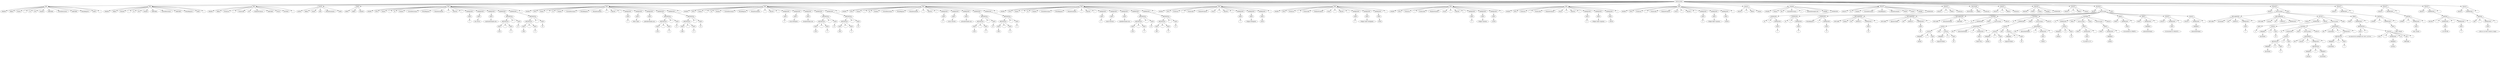 digraph L{ordering="out" 0[label="instrucciones"]0->1
1[label="DDL"]
30[label="CREATE"]
1->30

31[label="TABLE"]
1->31

33[label="Cliente"]
1->33

32[label="("]
1->32

34[label="ID"]
1->34
35[label="INT"]
1->35
36[label="Nombre"]
1->36
37[label="VARCHAR"]
1->37
38[label="CorreoElectronico"]
1->38
39[label="VARCHAR"]
1->39
40[label="FechaRegistro"]
1->40
41[label="DATE"]
1->41

42[label=")"]
1->42


0->2
2[label="DDL"]
43[label="CREATE"]
2->43

44[label="TABLE"]
2->44

46[label="ClienteX"]
2->46

45[label="("]
2->45

47[label="ID"]
2->47
48[label="INT"]
2->48
49[label="Nombre"]
2->49
50[label="VARCHAR"]
2->50
51[label="CorreoElectronico"]
2->51
52[label="VARCHAR"]
2->52
53[label="FechaRegistro"]
2->53
54[label="DATE"]
2->54

55[label=")"]
2->55


0->3
3[label="DDL"]
56[label="CREATE"]
3->56

57[label="TABLE"]
3->57

59[label="Productos"]
3->59

58[label="("]
3->58

60[label="ProductoID"]
3->60
61[label="INT"]
3->61
62[label="NombreProducto"]
3->62
63[label="VARCHAR"]
3->63
64[label="Precio"]
3->64
65[label="DOUBLE"]
3->65

66[label=")"]
3->66


0->4
4[label=ALTER]
67[label="ALTER"]
4->67

68[label="TABLE"]
4->68

69[label="Cliente"]
4->69

70[label="ADD"]
4->70

71[label="FechaNacimiento"]
4->71

72[label="DATE"]
4->72


0->5
5[label=DROP]
73[label="DROP"]
5->73

74[label="TABLE"]
5->74

75[label="ClienteX"]
5->75


0->6
6[label=DML]
76[label="INSERT"]
6->76

77[label="INTO"]
6->77

78[label="Cliente"]
6->78

116[label="("]
6->116

79[label="ID"]
6->79
80[label="Nombre"]
6->80
81[label="CorreoElectronico"]
6->81
82[label="FechaRegistro"]
6->82
83[label="FechaNacimiento"]
6->83

117[label=")"]
6->117

84[label="VALUES"]
6->84

118[label="("]
6->118

85[label="EXPRESION"]
 6->85
86[label="DATO"]
87[label="1"]
 86->87

85->86
88[label="EXPRESION"]
 6->88
89[label="DATO"]
90[label="Ana García"]
 89->90

88->89
91[label="EXPRESION"]
 6->91
92[label="DATO"]
93[label="anaGar@example.com"]
 92->93

91->92
94[label="EXPRESION"]
 6->94
95[label="ARITMETICA"]
96[label="ARITMETICA"]
97[label="DATO"]
98[label="2023"]
 97->98

96->97

99[label="-"]
 96->99

100[label="DATO"]
101[label="4"]
 100->101

96->100


95->96

102[label="-"]
 95->102

103[label="DATO"]
104[label="10"]
 103->104

95->103


94->95
105[label="EXPRESION"]
 6->105
106[label="ARITMETICA"]
107[label="ARITMETICA"]
108[label="DATO"]
109[label="1985"]
 108->109

107->108

110[label="-"]
 107->110

111[label="DATO"]
112[label="8"]
 111->112

107->111


106->107

113[label="-"]
 106->113

114[label="DATO"]
115[label="20"]
 114->115

106->114


105->106

119[label=")"]
6->119


0->7
7[label=DML]
120[label="INSERT"]
7->120

121[label="INTO"]
7->121

122[label="Cliente"]
7->122

160[label="("]
7->160

123[label="ID"]
7->123
124[label="Nombre"]
7->124
125[label="CorreoElectronico"]
7->125
126[label="FechaRegistro"]
7->126
127[label="FechaNacimiento"]
7->127

161[label=")"]
7->161

128[label="VALUES"]
7->128

162[label="("]
7->162

129[label="EXPRESION"]
 7->129
130[label="DATO"]
131[label="2"]
 130->131

129->130
132[label="EXPRESION"]
 7->132
133[label="DATO"]
134[label="Pedro López"]
 133->134

132->133
135[label="EXPRESION"]
 7->135
136[label="DATO"]
137[label="pedro@example.com"]
 136->137

135->136
138[label="EXPRESION"]
 7->138
139[label="ARITMETICA"]
140[label="ARITMETICA"]
141[label="DATO"]
142[label="2023"]
 141->142

140->141

143[label="-"]
 140->143

144[label="DATO"]
145[label="4"]
 144->145

140->144


139->140

146[label="-"]
 139->146

147[label="DATO"]
148[label="12"]
 147->148

139->147


138->139
149[label="EXPRESION"]
 7->149
150[label="ARITMETICA"]
151[label="ARITMETICA"]
152[label="DATO"]
153[label="1990"]
 152->153

151->152

154[label="-"]
 151->154

155[label="DATO"]
156[label="11"]
 155->156

151->155


150->151

157[label="-"]
 150->157

158[label="DATO"]
159[label="15"]
 158->159

150->158


149->150

163[label=")"]
7->163


0->8
8[label=DML]
164[label="INSERT"]
8->164

165[label="INTO"]
8->165

166[label="Cliente"]
8->166

204[label="("]
8->204

167[label="ID"]
8->167
168[label="Nombre"]
8->168
169[label="CorreoElectronico"]
8->169
170[label="FechaRegistro"]
8->170
171[label="FechaNacimiento"]
8->171

205[label=")"]
8->205

172[label="VALUES"]
8->172

206[label="("]
8->206

173[label="EXPRESION"]
 8->173
174[label="DATO"]
175[label="3"]
 174->175

173->174
176[label="EXPRESION"]
 8->176
177[label="DATO"]
178[label="Luisa Rodríguez"]
 177->178

176->177
179[label="EXPRESION"]
 8->179
180[label="DATO"]
181[label="luisa@example.com"]
 180->181

179->180
182[label="EXPRESION"]
 8->182
183[label="ARITMETICA"]
184[label="ARITMETICA"]
185[label="DATO"]
186[label="2023"]
 185->186

184->185

187[label="-"]
 184->187

188[label="DATO"]
189[label="4"]
 188->189

184->188


183->184

190[label="-"]
 183->190

191[label="DATO"]
192[label="14"]
 191->192

183->191


182->183
193[label="EXPRESION"]
 8->193
194[label="ARITMETICA"]
195[label="ARITMETICA"]
196[label="DATO"]
197[label="1982"]
 196->197

195->196

198[label="-"]
 195->198

199[label="DATO"]
200[label="3"]
 199->200

195->199


194->195

201[label="-"]
 194->201

202[label="DATO"]
203[label="25"]
 202->203

194->202


193->194

207[label=")"]
8->207


0->9
9[label=DML]
208[label="INSERT"]
9->208

209[label="INTO"]
9->209

210[label="Cliente"]
9->210

248[label="("]
9->248

211[label="ID"]
9->211
212[label="Nombre"]
9->212
213[label="CorreoElectronico"]
9->213
214[label="FechaRegistro"]
9->214
215[label="FechaNacimiento"]
9->215

249[label=")"]
9->249

216[label="VALUES"]
9->216

250[label="("]
9->250

217[label="EXPRESION"]
 9->217
218[label="DATO"]
219[label="4"]
 218->219

217->218
220[label="EXPRESION"]
 9->220
221[label="DATO"]
222[label="Carlos Sánchez"]
 221->222

220->221
223[label="EXPRESION"]
 9->223
224[label="DATO"]
225[label="carlos@example.com"]
 224->225

223->224
226[label="EXPRESION"]
 9->226
227[label="ARITMETICA"]
228[label="ARITMETICA"]
229[label="DATO"]
230[label="2023"]
 229->230

228->229

231[label="-"]
 228->231

232[label="DATO"]
233[label="4"]
 232->233

228->232


227->228

234[label="-"]
 227->234

235[label="DATO"]
236[label="16"]
 235->236

227->235


226->227
237[label="EXPRESION"]
 9->237
238[label="ARITMETICA"]
239[label="ARITMETICA"]
240[label="DATO"]
241[label="1995"]
 240->241

239->240

242[label="-"]
 239->242

243[label="DATO"]
244[label="9"]
 243->244

239->243


238->239

245[label="-"]
 238->245

246[label="DATO"]
247[label="3"]
 246->247

238->246


237->238

251[label=")"]
9->251


0->10
10[label=DML]
252[label="INSERT"]
10->252

253[label="INTO"]
10->253

254[label="Cliente"]
10->254

292[label="("]
10->292

255[label="ID"]
10->255
256[label="Nombre"]
10->256
257[label="CorreoElectronico"]
10->257
258[label="FechaRegistro"]
10->258
259[label="FechaNacimiento"]
10->259

293[label=")"]
10->293

260[label="VALUES"]
10->260

294[label="("]
10->294

261[label="EXPRESION"]
 10->261
262[label="DATO"]
263[label="5"]
 262->263

261->262
264[label="EXPRESION"]
 10->264
265[label="DATO"]
266[label="Isabel Martínez"]
 265->266

264->265
267[label="EXPRESION"]
 10->267
268[label="DATO"]
269[label="isabel@example.com"]
 268->269

267->268
270[label="EXPRESION"]
 10->270
271[label="ARITMETICA"]
272[label="ARITMETICA"]
273[label="DATO"]
274[label="2023"]
 273->274

272->273

275[label="-"]
 272->275

276[label="DATO"]
277[label="4"]
 276->277

272->276


271->272

278[label="-"]
 271->278

279[label="DATO"]
280[label="18"]
 279->280

271->279


270->271
281[label="EXPRESION"]
 10->281
282[label="ARITMETICA"]
283[label="ARITMETICA"]
284[label="DATO"]
285[label="1987"]
 284->285

283->284

286[label="-"]
 283->286

287[label="DATO"]
288[label="6"]
 287->288

283->287


282->283

289[label="-"]
 282->289

290[label="DATO"]
291[label="12"]
 290->291

282->290


281->282

295[label=")"]
10->295


0->11
11[label=DML]
296[label="INSERT"]
11->296

297[label="INTO"]
11->297

298[label="Productos"]
11->298

312[label="("]
11->312

299[label="ProductoID"]
11->299
300[label="NombreProducto"]
11->300
301[label="Precio"]
11->301

313[label=")"]
11->313

302[label="VALUES"]
11->302

314[label="("]
11->314

303[label="EXPRESION"]
 11->303
304[label="DATO"]
305[label="1"]
 304->305

303->304
306[label="EXPRESION"]
 11->306
307[label="DATO"]
308[label="Widget Inteligente"]
 307->308

306->307
309[label="EXPRESION"]
 11->309
310[label="DATO"]
311[label="49.99"]
 310->311

309->310

315[label=")"]
11->315


0->12
12[label=DML]
316[label="INSERT"]
12->316

317[label="INTO"]
12->317

318[label="Productos"]
12->318

332[label="("]
12->332

319[label="ProductoID"]
12->319
320[label="NombreProducto"]
12->320
321[label="Precio"]
12->321

333[label=")"]
12->333

322[label="VALUES"]
12->322

334[label="("]
12->334

323[label="EXPRESION"]
 12->323
324[label="DATO"]
325[label="2"]
 324->325

323->324
326[label="EXPRESION"]
 12->326
327[label="DATO"]
328[label="Widget Súper Inteligente"]
 327->328

326->327
329[label="EXPRESION"]
 12->329
330[label="DATO"]
331[label="99.99"]
 330->331

329->330

335[label=")"]
12->335


0->13
13[label=DML]
336[label="INSERT"]
13->336

337[label="INTO"]
13->337

338[label="Productos"]
13->338

352[label="("]
13->352

339[label="ProductoID"]
13->339
340[label="NombreProducto"]
13->340
341[label="Precio"]
13->341

353[label=")"]
13->353

342[label="VALUES"]
13->342

354[label="("]
13->354

343[label="EXPRESION"]
 13->343
344[label="DATO"]
345[label="3"]
 344->345

343->344
346[label="EXPRESION"]
 13->346
347[label="DATO"]
348[label="Widget Supremo"]
 347->348

346->347
349[label="EXPRESION"]
 13->349
350[label="DATO"]
351[label="149.99"]
 350->351

349->350

355[label=")"]
13->355


0->14
14[label=DML]
356[label="INSERT"]
14->356

357[label="INTO"]
14->357

358[label="Productos"]
14->358

372[label="("]
14->372

359[label="ProductoID"]
14->359
360[label="NombreProducto"]
14->360
361[label="Precio"]
14->361

373[label=")"]
14->373

362[label="VALUES"]
14->362

374[label="("]
14->374

363[label="EXPRESION"]
 14->363
364[label="DATO"]
365[label="4"]
 364->365

363->364
366[label="EXPRESION"]
 14->366
367[label="DATO"]
368[label="Widget Súper Supremo"]
 367->368

366->367
369[label="EXPRESION"]
 14->369
370[label="DATO"]
371[label="199.99"]
 370->371

369->370

375[label=")"]
14->375


0->15
15[label=DML]
376[label="INSERT"]
15->376

377[label="INTO"]
15->377

378[label="Productos"]
15->378

392[label="("]
15->392

379[label="ProductoID"]
15->379
380[label="NombreProducto"]
15->380
381[label="Precio"]
15->381

393[label=")"]
15->393

382[label="VALUES"]
15->382

394[label="("]
15->394

383[label="EXPRESION"]
 15->383
384[label="DATO"]
385[label="5"]
 384->385

383->384
386[label="EXPRESION"]
 15->386
387[label="DATO"]
388[label="Widget Hiper Supremo"]
 387->388

386->387
389[label="EXPRESION"]
 15->389
390[label="DATO"]
391[label="299.99"]
 390->391

389->390

395[label=")"]
15->395


0->16
16[label=SELECT]
396[label="SELECT"]
16->396

397[label="*"]
16->397

398[label="FROM"]
16->398

399[label="Cliente"]
16->399


0->17
17[label=UPDATE]
400[label="UPDATE"]
17->400

401[label="Cliente"]
17->401

402[label="SET"]
17->402

403[label="CorreoElectronico"]
17->403
404[label="="]
17->404
405[label="anaGar@example.com"]
17->405

406[label="WHERE"]
17->406

407[label="CONDICION"]
 17->407

408[label="CONDICION"]
409[label="ID"]
408->409

410[label="="]
408->410

411[label="EXPRESION"]
 408->411

412[label="DATO"]
413[label="1"]
 412->413

411->412


407->408

0->18
18[label=SELECT]
414[label="SELECT"]
18->414

415[label="ID"]
18->415
416[label="Nombre"]
18->416
417[label="CorreoElectronico"]
18->417
418[label="FechaRegistro"]
18->418
419[label="FechaNacimiento"]
18->419

420[label="FROM"]
18->420

421[label="Cliente"]
18->421

422[label="WHERE"]
18->422

423[label="CONDICION"]
 18->423

424[label="CONDICION"]
425[label="ID"]
424->425

426[label="="]
424->426

427[label="EXPRESION"]
 424->427

428[label="DATO"]
429[label="1"]
 428->429

427->428


423->424

0->19
19[label=SELECT]
430[label="SELECT"]
19->430

431[label="*"]
19->431

432[label="FROM"]
19->432

433[label="Productos"]
19->433


0->20
20[label=TRUNCATE]
434[label="TRUNCATE"]
20->434

435[label="TABLE"]
20->435

436[label="Productos"]
20->436


0->21
21[label=SELECT]
437[label="SELECT"]
21->437

438[label="*"]
21->438

439[label="FROM"]
21->439

440[label="Productos"]
21->440


0->22
22[label="DELETE"]
441[label="DELETE"]
22->441

442[label="FROM"]
22->442

443[label="Cliente"]
22->443

444[label="WHERE"]
22->444

445[label="CONDICION"]
 22->445

445->446
446[label="CONDICION"]
447[label="FechaRegistro"]
446->447

448[label="="]
446->448

449[label="EXPRESION"]
 446->449

450[label="DATO"]
451[label="-0"]
 450->451

449->450


0->23
23[label=SELECT]
452[label="SELECT"]
23->452

453[label="*"]
23->453

454[label="FROM"]
23->454

455[label="Cliente"]
23->455


0->24
24[label="BLOQUE"]
457[label="BEGIN"]
24->457

456[label="instrucciones"]
24->456

458[label="END"]
24->458

456->459
459[label="DECLARATION"]
469[label="DECLARE"]
459->469

470[label="@edad"]
459->470

471[label="INT"]
459->471

472[label="DEFAULT"]
459->472

474[label="EXPRESION"]
 459->474

473[label=";"]
459->473

475[label="DATO"]
476[label="25"]
 475->476

474->475

456->460
460[label="DECLARATION"]
477[label="DECLARE"]
460->477

478[label="@puntosTalent"]
460->478

479[label="INT"]
460->479

480[label="DEFAULT"]
460->480

482[label="EXPRESION"]
 460->482

481[label=";"]
460->481

483[label="DATO"]
484[label="90"]
 483->484

482->483

456->461
461[label="DECLARACION"]
485[label="DECLARE"]
 461->485

486[label="@resultadoTalent"]
 461->486

487[label="VARCHAR"]
 461->487

488[label=";"]
 461->488


456->462
462[label="CONTROL"]
490[label="IF"]
462->490

501[label="EXPRESION"]
 462->501

491[label="THEN"]
462->491

502[label="LOGICA"]
503[label="LOGICA"]
504[label="VARIABLE"]
505[label="@edad"]
 504->505

503->504

506[label=">"]
 503->506

507[label="DATO"]
508[label="18"]
 507->508

503->507


502->503

509[label="AND"]
 502->509

510[label="LOGICA"]
511[label="VARIABLE"]
512[label="@puntosTalent"]
 511->512

510->511

513[label=">="]
 510->513

514[label="DATO"]
515[label="80"]
 514->515

510->514


502->510


501->502

489[label="instrucciones"]
462->489

489->493
493[label="ASSIGMENT"]
494[label="SET"]
493->494

495[label="@resultadoTalent"]
493->495

497[label="="]
493->497

498[label="EXPRESION"]
 493->498

496[label=";"]
493->496

499[label="DATO"]
500[label="Talent Plus"]
 499->500

498->499


492[label="END IF"]
462->492

456->463
463[label="CONTROL"]
517[label="IF"]
463->517

528[label="EXPRESION"]
 463->528

518[label="THEN"]
463->518

529[label="LOGICA"]
530[label="LOGICA"]
531[label="VARIABLE"]
532[label="@edad"]
 531->532

530->531

533[label=">"]
 530->533

534[label="DATO"]
535[label="18"]
 534->535

530->534


529->530

536[label="AND"]
 529->536

537[label="LOGICA"]
538[label="VARIABLE"]
539[label="@puntosTalent"]
 538->539

537->538

540[label="<"]
 537->540

541[label="DATO"]
542[label="80"]
 541->542

537->541


529->537


528->529

516[label="instrucciones"]
463->516

516->520
520[label="ASSIGMENT"]
521[label="SET"]
520->521

522[label="@resultadoTalent"]
520->522

524[label="="]
520->524

525[label="EXPRESION"]
 520->525

523[label=";"]
520->523

526[label="DATO"]
527[label="\"Talent\""]
 526->527

525->526


519[label="END IF"]
463->519

456->464
464[label="CONTROL"]
545[label="IF"]
464->545

561[label="EXPRESION"]
 464->561

562[label="LOGICA"]
563[label="VARIABLE"]
564[label="@edad"]
 563->564

562->563

565[label="=="]
 562->565

566[label="DATO"]
567[label="10"]
 566->567

562->566


561->562

547[label="THEN"]
464->547

543[label="instrucciones"]
464->543

543->549
549[label="PRINT"]
550[label="PRINT"]
 549->550

552[label="EXPRESION"]
 549->552

551[label=";"]
 549->551

553[label="DATO"]
554[label="\"La edad es 10\""]
 553->554

552->553


546[label="ELSE"]
464->546

544[label="instrucciones"]
464->544

544->555
555[label="PRINT"]
556[label="PRINT"]
 555->556

558[label="EXPRESION"]
 555->558

557[label=";"]
 555->557

559[label="VARIABLE"]
560[label="@edad"]
 559->560

558->559


548[label="END IF"]
464->548

456->465
465[label="PRINT"]
568[label="PRINT"]
 465->568

570[label="EXPRESION"]
 465->570

569[label=";"]
 465->569

571[label="DATO"]
572[label="El resultado es (PRINT):"]
 571->572

570->571

456->466
466[label="PRINT"]
573[label="PRINT"]
 466->573

575[label="EXPRESION"]
 466->575

574[label=";"]
 466->574

576[label="VARIABLE"]
577[label="@resultadoTalent"]
 576->577

575->576

456->467
467[label="SELECT"]
578[label="SELECT"]
 467->578

580[label="EXPRESION"]
 467->580

579[label=";"]
 467->579

581[label="DATO"]
582[label="El resultado es (SELECT):"]
 581->582

580->581

456->468
468[label="SELECT"]
583[label="SELECT"]
 468->583

585[label="EXPRESION"]
 468->585

584[label=";"]
 468->584

586[label="VARIABLE"]
587[label="@resultadoTalent"]
 586->587

585->586



0->25
25[label="BLOQUE"]
589[label="BEGIN"]
25->589

588[label="instrucciones"]
25->588

590[label="END"]
25->590

588->591
591[label="DECLARATION"]
595[label="DECLARE"]
591->595

596[label="@contador"]
591->596

597[label="INT"]
591->597

598[label="DEFAULT"]
591->598

600[label="EXPRESION"]
 591->600

599[label=";"]
591->599

601[label="DATO"]
602[label="1"]
 601->602

600->601

588->592
592[label="DECLARATION"]
603[label="DECLARE"]
592->603

604[label="@suma"]
592->604

605[label="INT"]
592->605

606[label="DEFAULT"]
592->606

608[label="EXPRESION"]
 592->608

607[label=";"]
592->607

609[label="DATO"]
610[label="0"]
 609->610

608->609

588->593
593[label="BUCLE"]
612[label="WHILE"]
593->612

655[label="EXPRESION"]
 593->655

613[label="BEGIN"]
593->613

656[label="LOGICA"]
657[label="VARIABLE"]
658[label="@contador"]
 657->658

656->657

659[label="<="]
 656->659

660[label="DATO"]
661[label="20"]
 660->661

656->660


655->656

611[label="instrucciones"]
593->611

611->615
615[label="CONTROL"]
618[label="IF"]
615->618

633[label="EXPRESION"]
 615->633

619[label="THEN"]
615->619

634[label="LOGICA"]
635[label="ARITMETICA"]
636[label="VARIABLE"]
637[label="@contador"]
 636->637

635->636

638[label="%"]
 635->638

639[label="DATO"]
640[label="3"]
 639->640

635->639


634->635

641[label="=="]
 634->641

642[label="DATO"]
643[label="0"]
 642->643

634->642


633->634

617[label="instrucciones"]
615->617

617->621
621[label="ASSIGMENT"]
622[label="SET"]
621->622

623[label="@suma"]
621->623

625[label="="]
621->625

626[label="EXPRESION"]
 621->626

624[label=";"]
621->624

627[label="ARITMETICA"]
628[label="VARIABLE"]
629[label="@suma"]
 628->629

627->628

630[label="+"]
 627->630

631[label="VARIABLE"]
632[label="@contador"]
 631->632

627->631


626->627


620[label="END IF"]
615->620

611->616
616[label="ASSIGMENT"]
644[label="SET"]
616->644

645[label="@contador"]
616->645

647[label="="]
616->647

648[label="EXPRESION"]
 616->648

646[label=";"]
616->646

649[label="ARITMETICA"]
650[label="VARIABLE"]
651[label="@contador"]
 650->651

649->650

652[label="+"]
 649->652

653[label="DATO"]
654[label="1"]
 653->654

649->653


648->649


614[label="END"]
593->614

588->594
594[label="PRINT"]
662[label="PRINT"]
 594->662

664[label="EXPRESION"]
 594->664

663[label=";"]
 594->663

665[label="ARITMETICA"]
666[label="DATO"]
667[label="La suma de los múltiplos de 3 del 1 al 20 es: "]
 666->667

665->666

668[label="+"]
 665->668

669[label="CASTEO"]
670[label="CAST"]
 669->670

671[label="("]
 669->671

674[label="EXPRESION"]
 669->674

673[label="AS"]
 669->673

676[label="TIPO"]
 669->676

672[label=")"]
 669->672

675[label="VARIABLE"]
678[label="@suma"]
 675->678

674->675

677[label="VARCHAR"]
 676->677


665->669


664->665



0->26
26[label="SELECT"]
679[label="SELECT"]
 26->679

681[label="EXPRESION"]
 26->681

680[label=";"]
 26->680

682[label="NATIVAS"]
683[label="LOWER"]
 682->683

684[label="("]
 682->684

686[label="EXPRESION"]
 682->686

685[label=")"]
 682->685

687[label="DATO"]
688[label="Hola, Mundo"]
 687->688

686->687

681->682

0->27
27[label="SELECT"]
689[label="SELECT"]
 27->689

691[label="EXPRESION"]
 27->691

690[label=";"]
 27->690

692[label="NATIVAS"]
693[label="UPPER"]
 692->693

694[label="("]
 692->694

696[label="EXPRESION"]
 692->696

695[label=")"]
 692->695

697[label="DATO"]
698[label="hola, mundo"]
 697->698

696->697

691->692

0->28
28[label="SELECT"]
699[label="SELECT"]
 28->699

701[label="EXPRESION"]
 28->701

700[label=";"]
 28->700

702[label="NATIVAS"]
703[label="ROUND"]
 702->703

704[label="("]
 702->704

707[label="EXPRESION"]
 702->707

706[label=","]
 702->706

709[label="EXPRESION"]
 702->709

705[label=")"]
 702->705

708[label="DATO"]
711[label="123.456789"]
 708->711

707->708

710[label="DATO"]
712[label="2"]
 710->712

709->710

701->702

0->29
29[label="SELECT"]
713[label="SELECT"]
 29->713

715[label="EXPRESION"]
 29->715

714[label=";"]
 29->714

716[label="NATIVAS"]
717[label="LEN"]
 716->717

718[label="("]
 716->718

720[label="EXPRESION"]
 716->720

719[label=")"]
 716->719

721[label="DATO"]
722[label="¡Esto es un texto creativo y largo!"]
 721->722

720->721

715->716

}